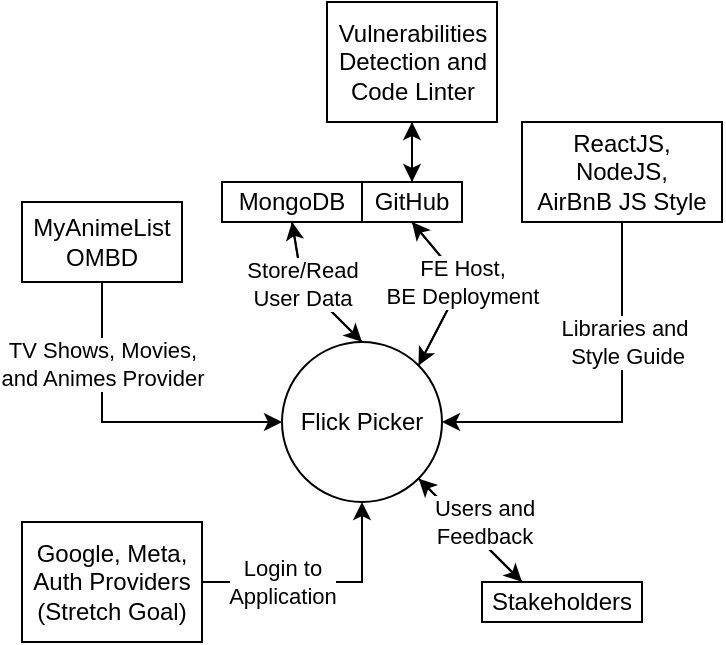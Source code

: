 <mxfile version="20.3.2" type="device"><diagram id="yhLRXXKExfL2TFjzn96G" name="Page-1"><mxGraphModel dx="791" dy="363" grid="1" gridSize="10" guides="1" tooltips="1" connect="1" arrows="1" fold="1" page="1" pageScale="1" pageWidth="850" pageHeight="1100" math="0" shadow="0"><root><mxCell id="0"/><mxCell id="1" parent="0"/><mxCell id="JlD4bzX7rzkhvoQRtqzK-29" style="edgeStyle=none;rounded=0;orthogonalLoop=1;jettySize=auto;html=1;exitX=0.5;exitY=0;exitDx=0;exitDy=0;entryX=0.5;entryY=1;entryDx=0;entryDy=0;" edge="1" parent="1" source="JlD4bzX7rzkhvoQRtqzK-2" target="JlD4bzX7rzkhvoQRtqzK-26"><mxGeometry relative="1" as="geometry"><Array as="points"><mxPoint x="290" y="250"/></Array></mxGeometry></mxCell><mxCell id="JlD4bzX7rzkhvoQRtqzK-33" style="edgeStyle=none;rounded=0;orthogonalLoop=1;jettySize=auto;html=1;exitX=1;exitY=0;exitDx=0;exitDy=0;entryX=0.5;entryY=1;entryDx=0;entryDy=0;" edge="1" parent="1" source="JlD4bzX7rzkhvoQRtqzK-2" target="JlD4bzX7rzkhvoQRtqzK-31"><mxGeometry relative="1" as="geometry"><Array as="points"><mxPoint x="370" y="250"/></Array></mxGeometry></mxCell><mxCell id="JlD4bzX7rzkhvoQRtqzK-41" style="edgeStyle=none;rounded=0;orthogonalLoop=1;jettySize=auto;html=1;exitX=1;exitY=1;exitDx=0;exitDy=0;entryX=0.25;entryY=0;entryDx=0;entryDy=0;" edge="1" parent="1" source="JlD4bzX7rzkhvoQRtqzK-2" target="JlD4bzX7rzkhvoQRtqzK-39"><mxGeometry relative="1" as="geometry"/></mxCell><mxCell id="JlD4bzX7rzkhvoQRtqzK-2" value="Flick Picker" style="ellipse;whiteSpace=wrap;html=1;aspect=fixed;" vertex="1" parent="1"><mxGeometry x="280" y="280" width="80" height="80" as="geometry"/></mxCell><mxCell id="JlD4bzX7rzkhvoQRtqzK-4" style="edgeStyle=orthogonalEdgeStyle;rounded=0;orthogonalLoop=1;jettySize=auto;html=1;exitX=0.5;exitY=1;exitDx=0;exitDy=0;entryX=0;entryY=0.5;entryDx=0;entryDy=0;" edge="1" parent="1" source="JlD4bzX7rzkhvoQRtqzK-3" target="JlD4bzX7rzkhvoQRtqzK-2"><mxGeometry relative="1" as="geometry"><Array as="points"><mxPoint x="190" y="320"/></Array></mxGeometry></mxCell><mxCell id="JlD4bzX7rzkhvoQRtqzK-6" value="TV Shows, Movies,&lt;br&gt;and Animes Provider" style="edgeLabel;html=1;align=center;verticalAlign=middle;resizable=0;points=[];" vertex="1" connectable="0" parent="JlD4bzX7rzkhvoQRtqzK-4"><mxGeometry x="-0.459" y="-2" relative="1" as="geometry"><mxPoint x="2" y="-3" as="offset"/></mxGeometry></mxCell><mxCell id="JlD4bzX7rzkhvoQRtqzK-3" value="MyAnimeList&lt;br&gt;OMBD" style="rounded=0;whiteSpace=wrap;html=1;" vertex="1" parent="1"><mxGeometry x="150" y="210" width="80" height="40" as="geometry"/></mxCell><mxCell id="JlD4bzX7rzkhvoQRtqzK-24" style="edgeStyle=none;rounded=0;orthogonalLoop=1;jettySize=auto;html=1;exitX=1;exitY=0.5;exitDx=0;exitDy=0;entryX=0.5;entryY=1;entryDx=0;entryDy=0;" edge="1" parent="1" source="JlD4bzX7rzkhvoQRtqzK-7" target="JlD4bzX7rzkhvoQRtqzK-2"><mxGeometry relative="1" as="geometry"><Array as="points"><mxPoint x="320" y="400"/></Array></mxGeometry></mxCell><mxCell id="JlD4bzX7rzkhvoQRtqzK-25" value="Login to&lt;br&gt;Application" style="edgeLabel;html=1;align=center;verticalAlign=middle;resizable=0;points=[];" vertex="1" connectable="0" parent="JlD4bzX7rzkhvoQRtqzK-24"><mxGeometry x="-0.544" relative="1" as="geometry"><mxPoint x="12" as="offset"/></mxGeometry></mxCell><mxCell id="JlD4bzX7rzkhvoQRtqzK-7" value="Google, Meta,&lt;br&gt;Auth Providers (Stretch Goal)" style="rounded=0;whiteSpace=wrap;html=1;" vertex="1" parent="1"><mxGeometry x="150" y="370" width="90" height="60" as="geometry"/></mxCell><mxCell id="JlD4bzX7rzkhvoQRtqzK-27" style="rounded=0;orthogonalLoop=1;jettySize=auto;html=1;exitX=0.5;exitY=1;exitDx=0;exitDy=0;entryX=0.5;entryY=0;entryDx=0;entryDy=0;" edge="1" parent="1" source="JlD4bzX7rzkhvoQRtqzK-26" target="JlD4bzX7rzkhvoQRtqzK-2"><mxGeometry relative="1" as="geometry"><Array as="points"><mxPoint x="290" y="250"/></Array></mxGeometry></mxCell><mxCell id="JlD4bzX7rzkhvoQRtqzK-30" value="Store/Read&lt;br&gt;User Data" style="edgeLabel;html=1;align=center;verticalAlign=middle;resizable=0;points=[];" vertex="1" connectable="0" parent="JlD4bzX7rzkhvoQRtqzK-27"><mxGeometry x="-0.022" y="-1" relative="1" as="geometry"><mxPoint x="-3" y="-4" as="offset"/></mxGeometry></mxCell><mxCell id="JlD4bzX7rzkhvoQRtqzK-26" value="MongoDB" style="rounded=0;whiteSpace=wrap;html=1;fillColor=none;" vertex="1" parent="1"><mxGeometry x="250" y="200" width="70" height="20" as="geometry"/></mxCell><mxCell id="JlD4bzX7rzkhvoQRtqzK-32" style="edgeStyle=none;rounded=0;orthogonalLoop=1;jettySize=auto;html=1;exitX=0.5;exitY=1;exitDx=0;exitDy=0;entryX=1;entryY=0;entryDx=0;entryDy=0;" edge="1" parent="1" source="JlD4bzX7rzkhvoQRtqzK-31" target="JlD4bzX7rzkhvoQRtqzK-2"><mxGeometry relative="1" as="geometry"><Array as="points"><mxPoint x="370" y="250"/></Array></mxGeometry></mxCell><mxCell id="JlD4bzX7rzkhvoQRtqzK-34" value="FE Host,&lt;br&gt;BE Deployment" style="edgeLabel;html=1;align=center;verticalAlign=middle;resizable=0;points=[];" vertex="1" connectable="0" parent="JlD4bzX7rzkhvoQRtqzK-32"><mxGeometry x="-0.121" y="-1" relative="1" as="geometry"><mxPoint x="1" as="offset"/></mxGeometry></mxCell><mxCell id="JlD4bzX7rzkhvoQRtqzK-44" style="edgeStyle=none;rounded=0;orthogonalLoop=1;jettySize=auto;html=1;entryX=0.5;entryY=1;entryDx=0;entryDy=0;exitX=0.5;exitY=0;exitDx=0;exitDy=0;" edge="1" parent="1" source="JlD4bzX7rzkhvoQRtqzK-31" target="JlD4bzX7rzkhvoQRtqzK-43"><mxGeometry relative="1" as="geometry"/></mxCell><mxCell id="JlD4bzX7rzkhvoQRtqzK-31" value="GitHub" style="rounded=0;whiteSpace=wrap;html=1;fillColor=none;" vertex="1" parent="1"><mxGeometry x="320" y="200" width="50" height="20" as="geometry"/></mxCell><mxCell id="JlD4bzX7rzkhvoQRtqzK-37" style="edgeStyle=none;rounded=0;orthogonalLoop=1;jettySize=auto;html=1;exitX=0.5;exitY=1;exitDx=0;exitDy=0;entryX=1;entryY=0.5;entryDx=0;entryDy=0;" edge="1" parent="1" source="JlD4bzX7rzkhvoQRtqzK-35" target="JlD4bzX7rzkhvoQRtqzK-2"><mxGeometry relative="1" as="geometry"><Array as="points"><mxPoint x="450" y="320"/><mxPoint x="440" y="320"/><mxPoint x="400" y="320"/></Array></mxGeometry></mxCell><mxCell id="JlD4bzX7rzkhvoQRtqzK-38" value="Libraries and&lt;br&gt;&amp;nbsp;Style Guide" style="edgeLabel;html=1;align=center;verticalAlign=middle;resizable=0;points=[];" vertex="1" connectable="0" parent="JlD4bzX7rzkhvoQRtqzK-37"><mxGeometry x="0.573" relative="1" as="geometry"><mxPoint x="50" y="-40" as="offset"/></mxGeometry></mxCell><mxCell id="JlD4bzX7rzkhvoQRtqzK-35" value="ReactJS,&lt;br&gt;NodeJS,&lt;br&gt;AirBnB JS Style" style="rounded=0;whiteSpace=wrap;html=1;fillColor=none;" vertex="1" parent="1"><mxGeometry x="400" y="170" width="100" height="50" as="geometry"/></mxCell><mxCell id="JlD4bzX7rzkhvoQRtqzK-40" style="edgeStyle=none;rounded=0;orthogonalLoop=1;jettySize=auto;html=1;entryX=1;entryY=1;entryDx=0;entryDy=0;exitX=0.25;exitY=0;exitDx=0;exitDy=0;" edge="1" parent="1" source="JlD4bzX7rzkhvoQRtqzK-39" target="JlD4bzX7rzkhvoQRtqzK-2"><mxGeometry relative="1" as="geometry"/></mxCell><mxCell id="JlD4bzX7rzkhvoQRtqzK-42" value="Users and&lt;br&gt;Feedback" style="edgeLabel;html=1;align=center;verticalAlign=middle;resizable=0;points=[];" vertex="1" connectable="0" parent="JlD4bzX7rzkhvoQRtqzK-40"><mxGeometry x="0.175" y="-1" relative="1" as="geometry"><mxPoint x="10" y="1" as="offset"/></mxGeometry></mxCell><mxCell id="JlD4bzX7rzkhvoQRtqzK-39" value="Stakeholders" style="whiteSpace=wrap;html=1;fillColor=none;" vertex="1" parent="1"><mxGeometry x="380" y="400" width="80" height="20" as="geometry"/></mxCell><mxCell id="JlD4bzX7rzkhvoQRtqzK-45" style="edgeStyle=none;rounded=0;orthogonalLoop=1;jettySize=auto;html=1;exitX=0.5;exitY=1;exitDx=0;exitDy=0;entryX=0.5;entryY=0;entryDx=0;entryDy=0;" edge="1" parent="1" source="JlD4bzX7rzkhvoQRtqzK-43" target="JlD4bzX7rzkhvoQRtqzK-31"><mxGeometry relative="1" as="geometry"/></mxCell><mxCell id="JlD4bzX7rzkhvoQRtqzK-43" value="Vulnerabilities Detection and&lt;br&gt;Code Linter" style="rounded=0;whiteSpace=wrap;html=1;fillColor=none;" vertex="1" parent="1"><mxGeometry x="302.5" y="110" width="85" height="60" as="geometry"/></mxCell></root></mxGraphModel></diagram></mxfile>